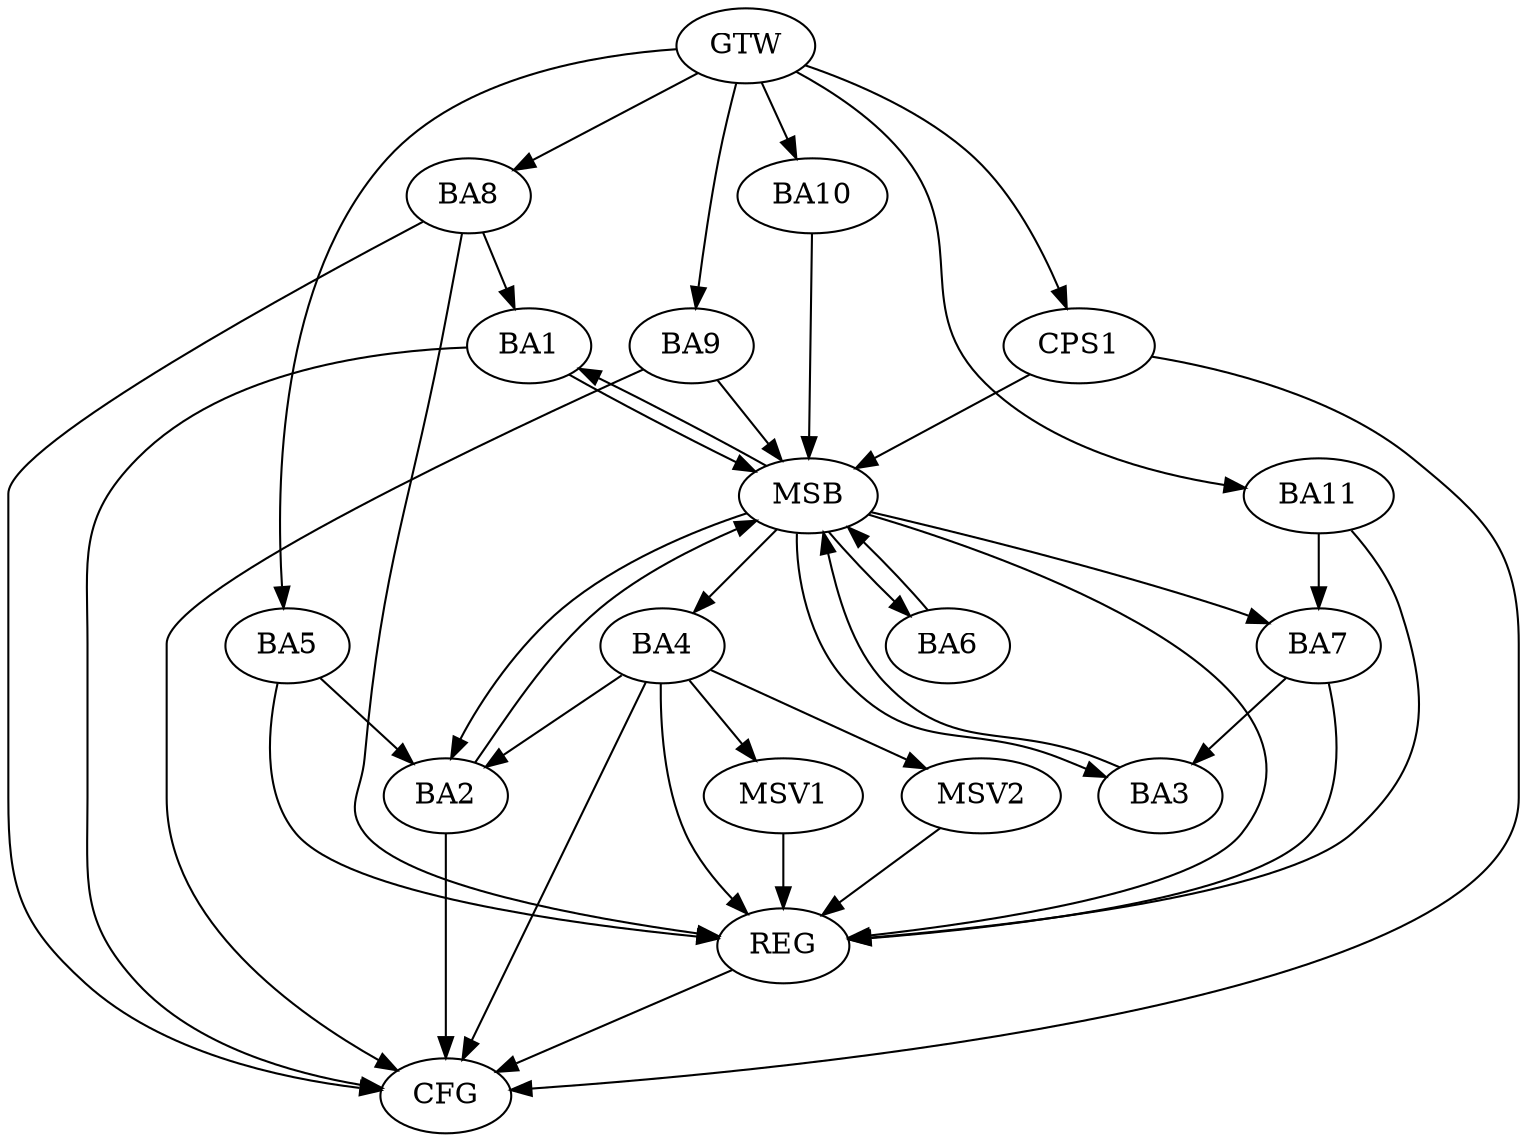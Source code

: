 strict digraph G {
  BA1 [ label="BA1" ];
  BA2 [ label="BA2" ];
  BA3 [ label="BA3" ];
  BA4 [ label="BA4" ];
  BA5 [ label="BA5" ];
  BA6 [ label="BA6" ];
  BA7 [ label="BA7" ];
  BA8 [ label="BA8" ];
  BA9 [ label="BA9" ];
  BA10 [ label="BA10" ];
  BA11 [ label="BA11" ];
  CPS1 [ label="CPS1" ];
  GTW [ label="GTW" ];
  REG [ label="REG" ];
  MSB [ label="MSB" ];
  CFG [ label="CFG" ];
  MSV1 [ label="MSV1" ];
  MSV2 [ label="MSV2" ];
  BA4 -> BA2;
  BA5 -> BA2;
  BA7 -> BA3;
  BA8 -> BA1;
  BA11 -> BA7;
  GTW -> BA5;
  GTW -> BA8;
  GTW -> BA9;
  GTW -> BA10;
  GTW -> BA11;
  GTW -> CPS1;
  BA4 -> REG;
  BA5 -> REG;
  BA7 -> REG;
  BA8 -> REG;
  BA11 -> REG;
  BA1 -> MSB;
  MSB -> BA2;
  MSB -> REG;
  BA2 -> MSB;
  MSB -> BA1;
  BA3 -> MSB;
  BA6 -> MSB;
  MSB -> BA3;
  BA9 -> MSB;
  MSB -> BA7;
  BA10 -> MSB;
  MSB -> BA4;
  CPS1 -> MSB;
  MSB -> BA6;
  BA8 -> CFG;
  CPS1 -> CFG;
  BA9 -> CFG;
  BA4 -> CFG;
  BA2 -> CFG;
  BA1 -> CFG;
  REG -> CFG;
  BA4 -> MSV1;
  MSV1 -> REG;
  BA4 -> MSV2;
  MSV2 -> REG;
}
